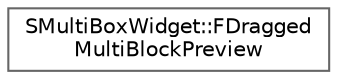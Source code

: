 digraph "Graphical Class Hierarchy"
{
 // INTERACTIVE_SVG=YES
 // LATEX_PDF_SIZE
  bgcolor="transparent";
  edge [fontname=Helvetica,fontsize=10,labelfontname=Helvetica,labelfontsize=10];
  node [fontname=Helvetica,fontsize=10,shape=box,height=0.2,width=0.4];
  rankdir="LR";
  Node0 [id="Node000000",label="SMultiBoxWidget::FDragged\lMultiBlockPreview",height=0.2,width=0.4,color="grey40", fillcolor="white", style="filled",URL="$d1/dab/structSMultiBoxWidget_1_1FDraggedMultiBlockPreview.html",tooltip="A preview of a block being dragged."];
}
